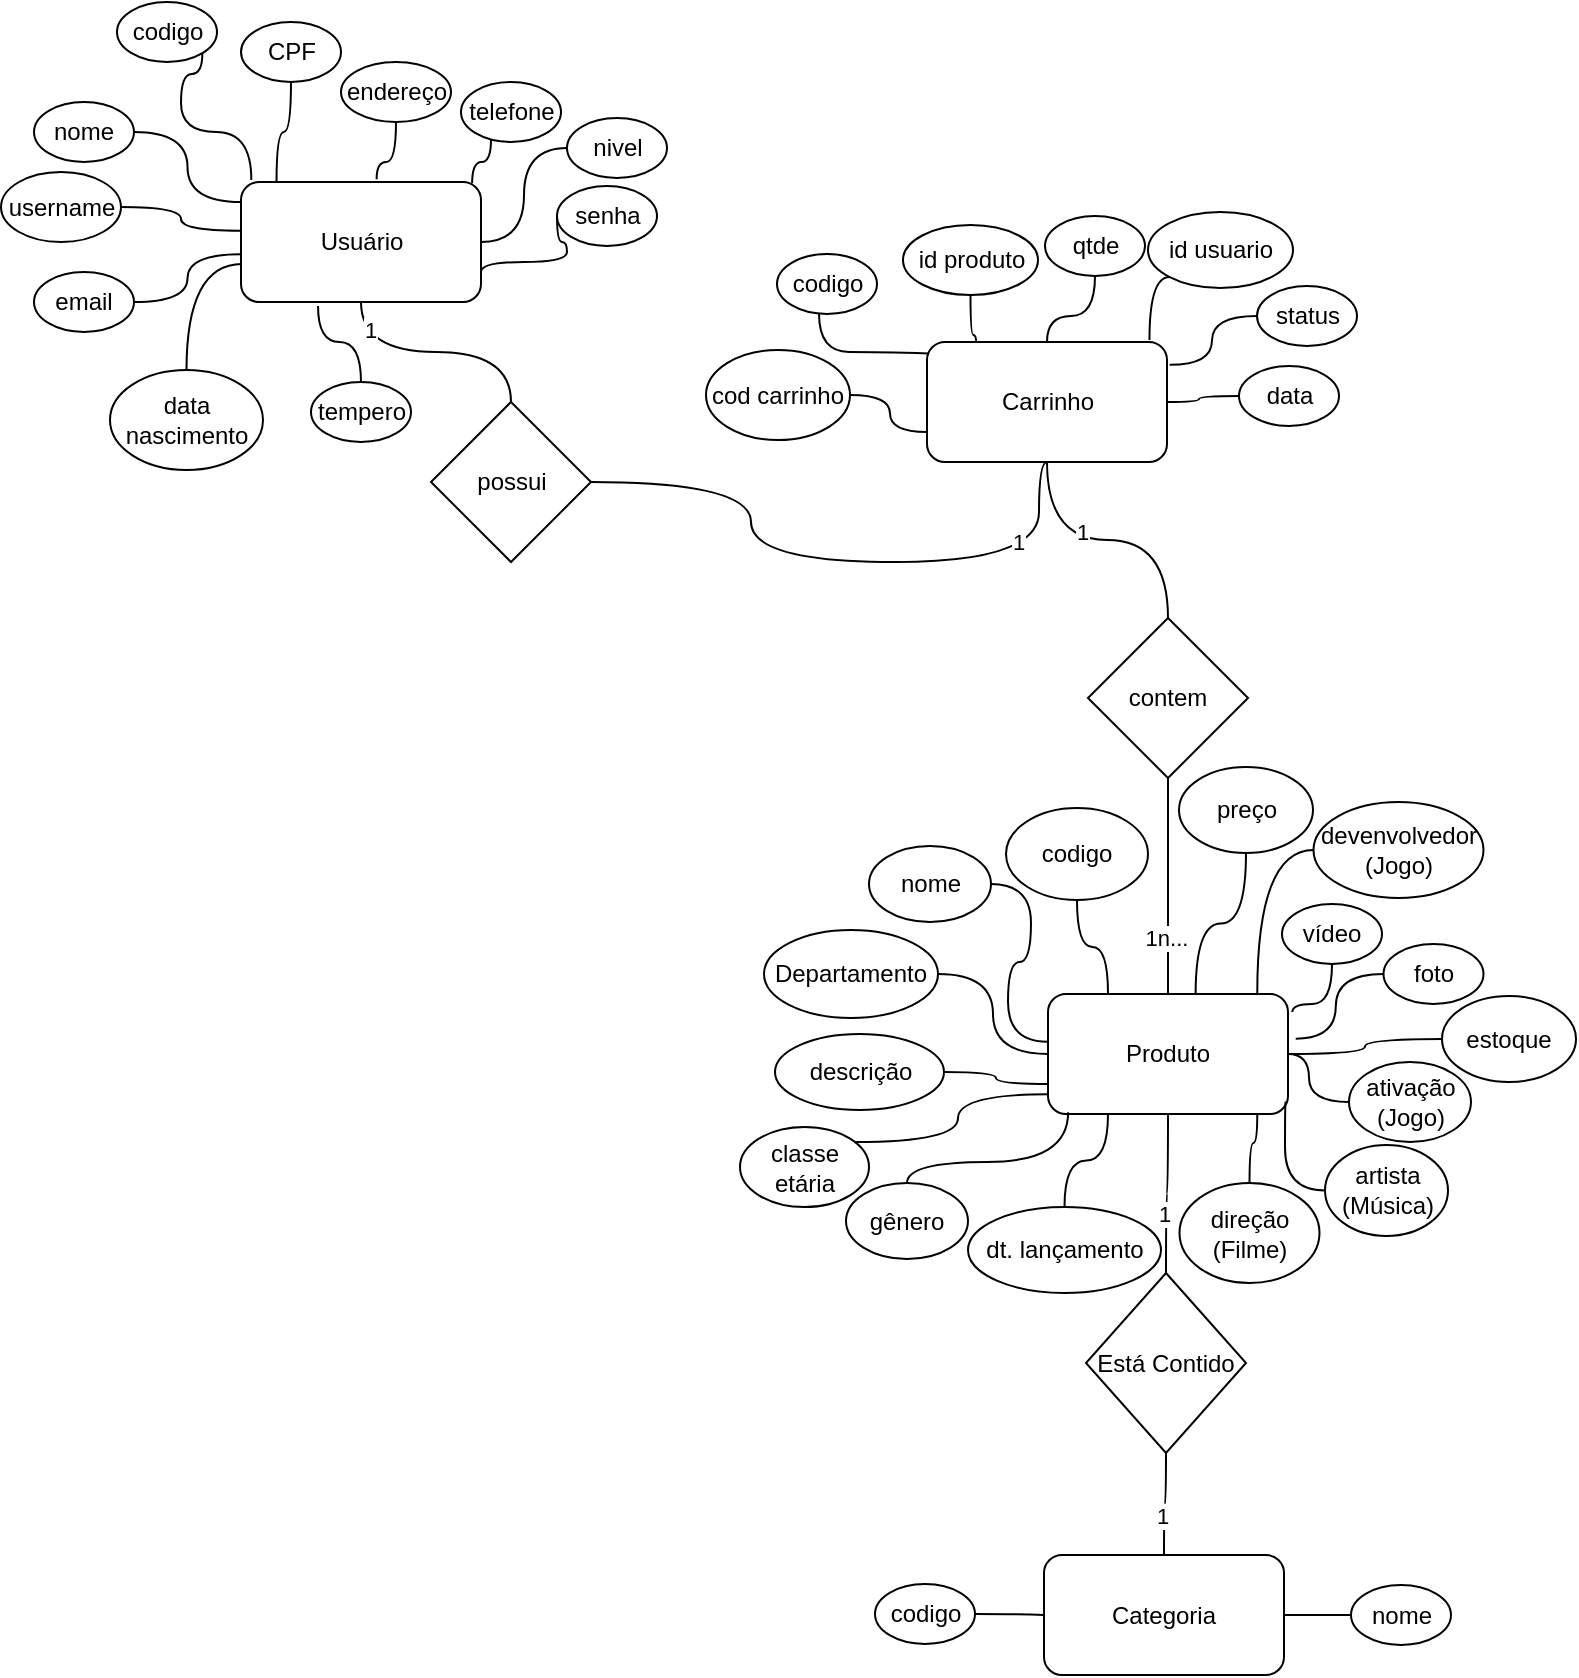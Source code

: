 <mxfile version="24.3.1" type="device">
  <diagram id="C5RBs43oDa-KdzZeNtuy" name="Page-1">
    <mxGraphModel dx="437" dy="508" grid="1" gridSize="10" guides="1" tooltips="1" connect="1" arrows="1" fold="1" page="1" pageScale="1" pageWidth="827" pageHeight="1169" math="0" shadow="0">
      <root>
        <mxCell id="WIyWlLk6GJQsqaUBKTNV-0" />
        <mxCell id="WIyWlLk6GJQsqaUBKTNV-1" parent="WIyWlLk6GJQsqaUBKTNV-0" />
        <mxCell id="MRMw07FqNxr71GYn_fIC-549" style="edgeStyle=orthogonalEdgeStyle;curved=1;rounded=0;orthogonalLoop=1;jettySize=auto;html=1;entryX=0.5;entryY=0;entryDx=0;entryDy=0;endArrow=none;endFill=0;" parent="WIyWlLk6GJQsqaUBKTNV-1" source="MRMw07FqNxr71GYn_fIC-403" target="MRMw07FqNxr71GYn_fIC-546" edge="1">
          <mxGeometry relative="1" as="geometry" />
        </mxCell>
        <mxCell id="XJIY88jKcDa-E0xkqowv-27" value="1" style="edgeLabel;html=1;align=center;verticalAlign=middle;resizable=0;points=[];" parent="MRMw07FqNxr71GYn_fIC-549" vertex="1" connectable="0">
          <mxGeometry x="0.26" y="-1" relative="1" as="geometry">
            <mxPoint as="offset" />
          </mxGeometry>
        </mxCell>
        <mxCell id="MRMw07FqNxr71GYn_fIC-403" value="Produto" style="rounded=1;whiteSpace=wrap;html=1;" parent="WIyWlLk6GJQsqaUBKTNV-1" vertex="1">
          <mxGeometry x="777" y="586" width="120" height="60" as="geometry" />
        </mxCell>
        <mxCell id="MRMw07FqNxr71GYn_fIC-559" style="edgeStyle=orthogonalEdgeStyle;curved=1;rounded=0;orthogonalLoop=1;jettySize=auto;html=1;entryX=0.5;entryY=0;entryDx=0;entryDy=0;endArrow=none;endFill=0;" parent="WIyWlLk6GJQsqaUBKTNV-1" source="MRMw07FqNxr71GYn_fIC-406" target="MRMw07FqNxr71GYn_fIC-557" edge="1">
          <mxGeometry relative="1" as="geometry" />
        </mxCell>
        <mxCell id="XJIY88jKcDa-E0xkqowv-23" value="1" style="edgeLabel;html=1;align=center;verticalAlign=middle;resizable=0;points=[];" parent="MRMw07FqNxr71GYn_fIC-559" vertex="1" connectable="0">
          <mxGeometry x="-0.773" y="4" relative="1" as="geometry">
            <mxPoint as="offset" />
          </mxGeometry>
        </mxCell>
        <mxCell id="MRMw07FqNxr71GYn_fIC-406" value="Usuário" style="rounded=1;whiteSpace=wrap;html=1;" parent="WIyWlLk6GJQsqaUBKTNV-1" vertex="1">
          <mxGeometry x="373.5" y="180" width="120" height="60" as="geometry" />
        </mxCell>
        <mxCell id="XJIY88jKcDa-E0xkqowv-22" style="edgeStyle=orthogonalEdgeStyle;curved=1;rounded=0;orthogonalLoop=1;jettySize=auto;html=1;entryX=0.5;entryY=0;entryDx=0;entryDy=0;endArrow=none;endFill=0;" parent="WIyWlLk6GJQsqaUBKTNV-1" source="MRMw07FqNxr71GYn_fIC-407" target="MRMw07FqNxr71GYn_fIC-562" edge="1">
          <mxGeometry relative="1" as="geometry" />
        </mxCell>
        <mxCell id="XJIY88jKcDa-E0xkqowv-26" value="1" style="edgeLabel;html=1;align=center;verticalAlign=middle;resizable=0;points=[];" parent="XJIY88jKcDa-E0xkqowv-22" vertex="1" connectable="0">
          <mxGeometry x="-0.19" y="4" relative="1" as="geometry">
            <mxPoint as="offset" />
          </mxGeometry>
        </mxCell>
        <mxCell id="MRMw07FqNxr71GYn_fIC-407" value="Carrinho" style="rounded=1;whiteSpace=wrap;html=1;" parent="WIyWlLk6GJQsqaUBKTNV-1" vertex="1">
          <mxGeometry x="716.5" y="260" width="120" height="60" as="geometry" />
        </mxCell>
        <mxCell id="MRMw07FqNxr71GYn_fIC-408" value="nome" style="ellipse;whiteSpace=wrap;html=1;" parent="WIyWlLk6GJQsqaUBKTNV-1" vertex="1">
          <mxGeometry x="270" y="140" width="50" height="30" as="geometry" />
        </mxCell>
        <mxCell id="MRMw07FqNxr71GYn_fIC-409" value="email" style="ellipse;whiteSpace=wrap;html=1;" parent="WIyWlLk6GJQsqaUBKTNV-1" vertex="1">
          <mxGeometry x="270" y="225" width="50" height="30" as="geometry" />
        </mxCell>
        <mxCell id="MRMw07FqNxr71GYn_fIC-410" value="senha" style="ellipse;whiteSpace=wrap;html=1;" parent="WIyWlLk6GJQsqaUBKTNV-1" vertex="1">
          <mxGeometry x="531.5" y="182" width="50" height="30" as="geometry" />
        </mxCell>
        <mxCell id="MRMw07FqNxr71GYn_fIC-411" value="nivel" style="ellipse;whiteSpace=wrap;html=1;" parent="WIyWlLk6GJQsqaUBKTNV-1" vertex="1">
          <mxGeometry x="536.5" y="148" width="50" height="30" as="geometry" />
        </mxCell>
        <mxCell id="MRMw07FqNxr71GYn_fIC-412" value="CPF" style="ellipse;whiteSpace=wrap;html=1;" parent="WIyWlLk6GJQsqaUBKTNV-1" vertex="1">
          <mxGeometry x="373.5" y="100" width="50" height="30" as="geometry" />
        </mxCell>
        <mxCell id="MRMw07FqNxr71GYn_fIC-413" value="endereço" style="ellipse;whiteSpace=wrap;html=1;" parent="WIyWlLk6GJQsqaUBKTNV-1" vertex="1">
          <mxGeometry x="423.5" y="120" width="55" height="30" as="geometry" />
        </mxCell>
        <mxCell id="MRMw07FqNxr71GYn_fIC-414" value="telefone" style="ellipse;whiteSpace=wrap;html=1;" parent="WIyWlLk6GJQsqaUBKTNV-1" vertex="1">
          <mxGeometry x="483.5" y="130" width="50" height="30" as="geometry" />
        </mxCell>
        <mxCell id="MRMw07FqNxr71GYn_fIC-418" style="edgeStyle=orthogonalEdgeStyle;rounded=0;orthogonalLoop=1;jettySize=auto;html=1;entryX=0.565;entryY=-0.023;entryDx=0;entryDy=0;entryPerimeter=0;strokeColor=default;endArrow=none;endFill=0;curved=1;" parent="WIyWlLk6GJQsqaUBKTNV-1" source="MRMw07FqNxr71GYn_fIC-413" target="MRMw07FqNxr71GYn_fIC-406" edge="1">
          <mxGeometry relative="1" as="geometry" />
        </mxCell>
        <mxCell id="MRMw07FqNxr71GYn_fIC-423" style="edgeStyle=orthogonalEdgeStyle;rounded=0;orthogonalLoop=1;jettySize=auto;html=1;entryX=0.148;entryY=-0.003;entryDx=0;entryDy=0;entryPerimeter=0;curved=1;endArrow=none;endFill=0;" parent="WIyWlLk6GJQsqaUBKTNV-1" source="MRMw07FqNxr71GYn_fIC-412" target="MRMw07FqNxr71GYn_fIC-406" edge="1">
          <mxGeometry relative="1" as="geometry" />
        </mxCell>
        <mxCell id="MRMw07FqNxr71GYn_fIC-426" style="edgeStyle=orthogonalEdgeStyle;curved=1;rounded=0;orthogonalLoop=1;jettySize=auto;html=1;entryX=0;entryY=0.167;entryDx=0;entryDy=0;entryPerimeter=0;endArrow=none;endFill=0;" parent="WIyWlLk6GJQsqaUBKTNV-1" source="MRMw07FqNxr71GYn_fIC-408" target="MRMw07FqNxr71GYn_fIC-406" edge="1">
          <mxGeometry relative="1" as="geometry" />
        </mxCell>
        <mxCell id="MRMw07FqNxr71GYn_fIC-427" style="edgeStyle=orthogonalEdgeStyle;curved=1;rounded=0;orthogonalLoop=1;jettySize=auto;html=1;entryX=-0.002;entryY=0.603;entryDx=0;entryDy=0;entryPerimeter=0;endArrow=none;endFill=0;" parent="WIyWlLk6GJQsqaUBKTNV-1" source="MRMw07FqNxr71GYn_fIC-409" target="MRMw07FqNxr71GYn_fIC-406" edge="1">
          <mxGeometry relative="1" as="geometry" />
        </mxCell>
        <mxCell id="MRMw07FqNxr71GYn_fIC-428" style="edgeStyle=orthogonalEdgeStyle;curved=1;rounded=0;orthogonalLoop=1;jettySize=auto;html=1;entryX=1;entryY=0.75;entryDx=0;entryDy=0;exitX=0;exitY=0.5;exitDx=0;exitDy=0;endArrow=none;endFill=0;" parent="WIyWlLk6GJQsqaUBKTNV-1" source="MRMw07FqNxr71GYn_fIC-410" target="MRMw07FqNxr71GYn_fIC-406" edge="1">
          <mxGeometry relative="1" as="geometry">
            <mxPoint x="353.5" y="268.03" as="sourcePoint" />
            <mxPoint x="381.9" y="240.0" as="targetPoint" />
            <Array as="points">
              <mxPoint x="536.5" y="210" />
              <mxPoint x="536.5" y="220" />
              <mxPoint x="493.5" y="220" />
            </Array>
          </mxGeometry>
        </mxCell>
        <mxCell id="MRMw07FqNxr71GYn_fIC-430" style="edgeStyle=orthogonalEdgeStyle;curved=1;rounded=0;orthogonalLoop=1;jettySize=auto;html=1;entryX=1;entryY=0.5;entryDx=0;entryDy=0;endArrow=none;endFill=0;" parent="WIyWlLk6GJQsqaUBKTNV-1" source="MRMw07FqNxr71GYn_fIC-411" target="MRMw07FqNxr71GYn_fIC-406" edge="1">
          <mxGeometry relative="1" as="geometry" />
        </mxCell>
        <mxCell id="MRMw07FqNxr71GYn_fIC-431" style="edgeStyle=orthogonalEdgeStyle;curved=1;rounded=0;orthogonalLoop=1;jettySize=auto;html=1;entryX=0.963;entryY=0.011;entryDx=0;entryDy=0;entryPerimeter=0;endArrow=none;endFill=0;" parent="WIyWlLk6GJQsqaUBKTNV-1" source="MRMw07FqNxr71GYn_fIC-414" target="MRMw07FqNxr71GYn_fIC-406" edge="1">
          <mxGeometry relative="1" as="geometry">
            <Array as="points">
              <mxPoint x="498.5" y="170" />
              <mxPoint x="489.5" y="170" />
            </Array>
          </mxGeometry>
        </mxCell>
        <mxCell id="MRMw07FqNxr71GYn_fIC-433" value="nome" style="ellipse;whiteSpace=wrap;html=1;" parent="WIyWlLk6GJQsqaUBKTNV-1" vertex="1">
          <mxGeometry x="687.5" y="512" width="61" height="38" as="geometry" />
        </mxCell>
        <mxCell id="MRMw07FqNxr71GYn_fIC-434" value="devenvolvedor&lt;div&gt;(Jogo)&lt;/div&gt;" style="ellipse;whiteSpace=wrap;html=1;" parent="WIyWlLk6GJQsqaUBKTNV-1" vertex="1">
          <mxGeometry x="909.75" y="490" width="85" height="48" as="geometry" />
        </mxCell>
        <mxCell id="MRMw07FqNxr71GYn_fIC-435" value="classe&lt;div&gt;etária&lt;/div&gt;" style="ellipse;whiteSpace=wrap;html=1;" parent="WIyWlLk6GJQsqaUBKTNV-1" vertex="1">
          <mxGeometry x="623" y="652.5" width="64.5" height="40" as="geometry" />
        </mxCell>
        <mxCell id="XJIY88jKcDa-E0xkqowv-17" style="edgeStyle=orthogonalEdgeStyle;curved=1;rounded=0;orthogonalLoop=1;jettySize=auto;html=1;entryX=1;entryY=0.5;entryDx=0;entryDy=0;endArrow=none;endFill=0;" parent="WIyWlLk6GJQsqaUBKTNV-1" source="MRMw07FqNxr71GYn_fIC-436" target="MRMw07FqNxr71GYn_fIC-403" edge="1">
          <mxGeometry relative="1" as="geometry" />
        </mxCell>
        <mxCell id="MRMw07FqNxr71GYn_fIC-436" value="ativação&lt;div&gt;(Jogo)&lt;/div&gt;" style="ellipse;whiteSpace=wrap;html=1;" parent="WIyWlLk6GJQsqaUBKTNV-1" vertex="1">
          <mxGeometry x="927.5" y="620" width="61" height="40" as="geometry" />
        </mxCell>
        <mxCell id="XJIY88jKcDa-E0xkqowv-10" style="edgeStyle=orthogonalEdgeStyle;curved=1;rounded=0;orthogonalLoop=1;jettySize=auto;html=1;entryX=0.25;entryY=1;entryDx=0;entryDy=0;endArrow=none;endFill=0;" parent="WIyWlLk6GJQsqaUBKTNV-1" source="MRMw07FqNxr71GYn_fIC-437" target="MRMw07FqNxr71GYn_fIC-403" edge="1">
          <mxGeometry relative="1" as="geometry" />
        </mxCell>
        <mxCell id="MRMw07FqNxr71GYn_fIC-437" value="dt. lançamento" style="ellipse;whiteSpace=wrap;html=1;" parent="WIyWlLk6GJQsqaUBKTNV-1" vertex="1">
          <mxGeometry x="737" y="692.5" width="96.5" height="43" as="geometry" />
        </mxCell>
        <mxCell id="MRMw07FqNxr71GYn_fIC-441" value="codigo" style="ellipse;whiteSpace=wrap;html=1;" parent="WIyWlLk6GJQsqaUBKTNV-1" vertex="1">
          <mxGeometry x="311.5" y="90" width="50" height="30" as="geometry" />
        </mxCell>
        <mxCell id="MRMw07FqNxr71GYn_fIC-442" style="edgeStyle=orthogonalEdgeStyle;curved=1;rounded=0;orthogonalLoop=1;jettySize=auto;html=1;exitX=1;exitY=1;exitDx=0;exitDy=0;entryX=0.043;entryY=-0.017;entryDx=0;entryDy=0;entryPerimeter=0;endArrow=none;endFill=0;" parent="WIyWlLk6GJQsqaUBKTNV-1" source="MRMw07FqNxr71GYn_fIC-441" target="MRMw07FqNxr71GYn_fIC-406" edge="1">
          <mxGeometry relative="1" as="geometry">
            <Array as="points">
              <mxPoint x="343.5" y="126" />
              <mxPoint x="343.5" y="155" />
              <mxPoint x="378.5" y="155" />
            </Array>
          </mxGeometry>
        </mxCell>
        <mxCell id="XJIY88jKcDa-E0xkqowv-4" style="edgeStyle=orthogonalEdgeStyle;curved=1;rounded=0;orthogonalLoop=1;jettySize=auto;html=1;entryX=0.25;entryY=0;entryDx=0;entryDy=0;endArrow=none;endFill=0;" parent="WIyWlLk6GJQsqaUBKTNV-1" source="MRMw07FqNxr71GYn_fIC-443" target="MRMw07FqNxr71GYn_fIC-403" edge="1">
          <mxGeometry relative="1" as="geometry" />
        </mxCell>
        <mxCell id="MRMw07FqNxr71GYn_fIC-443" value="codigo" style="ellipse;whiteSpace=wrap;html=1;" parent="WIyWlLk6GJQsqaUBKTNV-1" vertex="1">
          <mxGeometry x="756" y="493" width="71" height="46" as="geometry" />
        </mxCell>
        <mxCell id="XJIY88jKcDa-E0xkqowv-8" style="edgeStyle=orthogonalEdgeStyle;curved=1;rounded=0;orthogonalLoop=1;jettySize=auto;html=1;entryX=0;entryY=0.75;entryDx=0;entryDy=0;endArrow=none;endFill=0;" parent="WIyWlLk6GJQsqaUBKTNV-1" source="MRMw07FqNxr71GYn_fIC-448" target="MRMw07FqNxr71GYn_fIC-403" edge="1">
          <mxGeometry relative="1" as="geometry" />
        </mxCell>
        <mxCell id="MRMw07FqNxr71GYn_fIC-448" value="descrição" style="ellipse;whiteSpace=wrap;html=1;" parent="WIyWlLk6GJQsqaUBKTNV-1" vertex="1">
          <mxGeometry x="640.5" y="606" width="84.5" height="38" as="geometry" />
        </mxCell>
        <mxCell id="MRMw07FqNxr71GYn_fIC-456" value="Categoria" style="rounded=1;whiteSpace=wrap;html=1;" parent="WIyWlLk6GJQsqaUBKTNV-1" vertex="1">
          <mxGeometry x="775" y="866.5" width="120" height="60" as="geometry" />
        </mxCell>
        <mxCell id="MRMw07FqNxr71GYn_fIC-520" value="" style="edgeStyle=orthogonalEdgeStyle;curved=1;rounded=0;orthogonalLoop=1;jettySize=auto;html=1;endArrow=none;endFill=0;" parent="WIyWlLk6GJQsqaUBKTNV-1" source="MRMw07FqNxr71GYn_fIC-458" target="MRMw07FqNxr71GYn_fIC-456" edge="1">
          <mxGeometry relative="1" as="geometry" />
        </mxCell>
        <mxCell id="MRMw07FqNxr71GYn_fIC-458" value="codigo" style="ellipse;whiteSpace=wrap;html=1;" parent="WIyWlLk6GJQsqaUBKTNV-1" vertex="1">
          <mxGeometry x="690.5" y="881" width="50" height="30" as="geometry" />
        </mxCell>
        <mxCell id="MRMw07FqNxr71GYn_fIC-521" value="" style="edgeStyle=orthogonalEdgeStyle;curved=1;rounded=0;orthogonalLoop=1;jettySize=auto;html=1;endArrow=none;endFill=0;" parent="WIyWlLk6GJQsqaUBKTNV-1" source="MRMw07FqNxr71GYn_fIC-459" target="MRMw07FqNxr71GYn_fIC-456" edge="1">
          <mxGeometry relative="1" as="geometry" />
        </mxCell>
        <mxCell id="MRMw07FqNxr71GYn_fIC-459" value="nome" style="ellipse;whiteSpace=wrap;html=1;" parent="WIyWlLk6GJQsqaUBKTNV-1" vertex="1">
          <mxGeometry x="928.5" y="881.5" width="50" height="30" as="geometry" />
        </mxCell>
        <mxCell id="MRMw07FqNxr71GYn_fIC-465" value="preço" style="ellipse;whiteSpace=wrap;html=1;" parent="WIyWlLk6GJQsqaUBKTNV-1" vertex="1">
          <mxGeometry x="842.5" y="472.5" width="67" height="43" as="geometry" />
        </mxCell>
        <mxCell id="MRMw07FqNxr71GYn_fIC-468" value="direção&lt;div&gt;(Filme)&lt;/div&gt;" style="ellipse;whiteSpace=wrap;html=1;" parent="WIyWlLk6GJQsqaUBKTNV-1" vertex="1">
          <mxGeometry x="842.75" y="680.5" width="70" height="50" as="geometry" />
        </mxCell>
        <mxCell id="MRMw07FqNxr71GYn_fIC-485" value="artista&lt;div&gt;(Música)&lt;/div&gt;" style="ellipse;whiteSpace=wrap;html=1;" parent="WIyWlLk6GJQsqaUBKTNV-1" vertex="1">
          <mxGeometry x="915.5" y="661.5" width="61.5" height="45.5" as="geometry" />
        </mxCell>
        <mxCell id="MRMw07FqNxr71GYn_fIC-513" value="" style="edgeStyle=orthogonalEdgeStyle;curved=1;rounded=0;orthogonalLoop=1;jettySize=auto;html=1;endArrow=none;endFill=0;" parent="WIyWlLk6GJQsqaUBKTNV-1" source="MRMw07FqNxr71GYn_fIC-499" target="MRMw07FqNxr71GYn_fIC-407" edge="1">
          <mxGeometry relative="1" as="geometry" />
        </mxCell>
        <mxCell id="MRMw07FqNxr71GYn_fIC-499" value="qtde" style="ellipse;whiteSpace=wrap;html=1;" parent="WIyWlLk6GJQsqaUBKTNV-1" vertex="1">
          <mxGeometry x="775.5" y="197" width="50" height="30" as="geometry" />
        </mxCell>
        <mxCell id="MRMw07FqNxr71GYn_fIC-511" style="edgeStyle=orthogonalEdgeStyle;curved=1;rounded=0;orthogonalLoop=1;jettySize=auto;html=1;exitX=0;exitY=0.5;exitDx=0;exitDy=0;entryX=1.011;entryY=0.19;entryDx=0;entryDy=0;entryPerimeter=0;endArrow=none;endFill=0;" parent="WIyWlLk6GJQsqaUBKTNV-1" source="MRMw07FqNxr71GYn_fIC-500" target="MRMw07FqNxr71GYn_fIC-407" edge="1">
          <mxGeometry relative="1" as="geometry">
            <mxPoint x="852.5" y="270" as="targetPoint" />
          </mxGeometry>
        </mxCell>
        <mxCell id="MRMw07FqNxr71GYn_fIC-500" value="status" style="ellipse;whiteSpace=wrap;html=1;" parent="WIyWlLk6GJQsqaUBKTNV-1" vertex="1">
          <mxGeometry x="881.5" y="232" width="50" height="30" as="geometry" />
        </mxCell>
        <mxCell id="MRMw07FqNxr71GYn_fIC-503" value="id produto" style="ellipse;whiteSpace=wrap;html=1;" parent="WIyWlLk6GJQsqaUBKTNV-1" vertex="1">
          <mxGeometry x="704.5" y="201.5" width="67.5" height="35" as="geometry" />
        </mxCell>
        <mxCell id="MRMw07FqNxr71GYn_fIC-504" value="codigo" style="ellipse;whiteSpace=wrap;html=1;" parent="WIyWlLk6GJQsqaUBKTNV-1" vertex="1">
          <mxGeometry x="641.5" y="216" width="50" height="30" as="geometry" />
        </mxCell>
        <mxCell id="MRMw07FqNxr71GYn_fIC-506" value="id usuario" style="ellipse;whiteSpace=wrap;html=1;" parent="WIyWlLk6GJQsqaUBKTNV-1" vertex="1">
          <mxGeometry x="827" y="195" width="72.5" height="38" as="geometry" />
        </mxCell>
        <mxCell id="MRMw07FqNxr71GYn_fIC-508" value="" style="edgeStyle=orthogonalEdgeStyle;curved=1;rounded=0;orthogonalLoop=1;jettySize=auto;html=1;endArrow=none;endFill=0;" parent="WIyWlLk6GJQsqaUBKTNV-1" source="MRMw07FqNxr71GYn_fIC-507" target="MRMw07FqNxr71GYn_fIC-407" edge="1">
          <mxGeometry relative="1" as="geometry" />
        </mxCell>
        <mxCell id="MRMw07FqNxr71GYn_fIC-507" value="data" style="ellipse;whiteSpace=wrap;html=1;" parent="WIyWlLk6GJQsqaUBKTNV-1" vertex="1">
          <mxGeometry x="872.5" y="272" width="50" height="30" as="geometry" />
        </mxCell>
        <mxCell id="MRMw07FqNxr71GYn_fIC-512" style="edgeStyle=orthogonalEdgeStyle;curved=1;rounded=0;orthogonalLoop=1;jettySize=auto;html=1;exitX=0;exitY=1;exitDx=0;exitDy=0;entryX=0.927;entryY=-0.016;entryDx=0;entryDy=0;entryPerimeter=0;endArrow=none;endFill=0;" parent="WIyWlLk6GJQsqaUBKTNV-1" source="MRMw07FqNxr71GYn_fIC-506" target="MRMw07FqNxr71GYn_fIC-407" edge="1">
          <mxGeometry relative="1" as="geometry" />
        </mxCell>
        <mxCell id="MRMw07FqNxr71GYn_fIC-515" style="edgeStyle=orthogonalEdgeStyle;curved=1;rounded=0;orthogonalLoop=1;jettySize=auto;html=1;entryX=0.205;entryY=0.008;entryDx=0;entryDy=0;entryPerimeter=0;endArrow=none;endFill=0;" parent="WIyWlLk6GJQsqaUBKTNV-1" source="MRMw07FqNxr71GYn_fIC-503" target="MRMw07FqNxr71GYn_fIC-407" edge="1">
          <mxGeometry relative="1" as="geometry" />
        </mxCell>
        <mxCell id="MRMw07FqNxr71GYn_fIC-519" style="edgeStyle=orthogonalEdgeStyle;curved=1;rounded=0;orthogonalLoop=1;jettySize=auto;html=1;entryX=0.007;entryY=0.095;entryDx=0;entryDy=0;entryPerimeter=0;endArrow=none;endFill=0;" parent="WIyWlLk6GJQsqaUBKTNV-1" source="MRMw07FqNxr71GYn_fIC-504" target="MRMw07FqNxr71GYn_fIC-407" edge="1">
          <mxGeometry relative="1" as="geometry">
            <Array as="points">
              <mxPoint x="662.5" y="265" />
              <mxPoint x="692.5" y="265" />
            </Array>
          </mxGeometry>
        </mxCell>
        <mxCell id="MRMw07FqNxr71GYn_fIC-551" style="edgeStyle=orthogonalEdgeStyle;curved=1;rounded=0;orthogonalLoop=1;jettySize=auto;html=1;entryX=0.5;entryY=0;entryDx=0;entryDy=0;endArrow=none;endFill=0;" parent="WIyWlLk6GJQsqaUBKTNV-1" source="MRMw07FqNxr71GYn_fIC-546" target="MRMw07FqNxr71GYn_fIC-456" edge="1">
          <mxGeometry relative="1" as="geometry" />
        </mxCell>
        <mxCell id="XJIY88jKcDa-E0xkqowv-28" value="1" style="edgeLabel;html=1;align=center;verticalAlign=middle;resizable=0;points=[];" parent="MRMw07FqNxr71GYn_fIC-551" vertex="1" connectable="0">
          <mxGeometry x="0.234" y="-1" relative="1" as="geometry">
            <mxPoint as="offset" />
          </mxGeometry>
        </mxCell>
        <mxCell id="MRMw07FqNxr71GYn_fIC-546" value="Está Contido" style="rhombus;whiteSpace=wrap;html=1;" parent="WIyWlLk6GJQsqaUBKTNV-1" vertex="1">
          <mxGeometry x="796" y="725.5" width="80" height="90" as="geometry" />
        </mxCell>
        <mxCell id="MRMw07FqNxr71GYn_fIC-560" style="edgeStyle=orthogonalEdgeStyle;curved=1;rounded=0;orthogonalLoop=1;jettySize=auto;html=1;entryX=0.5;entryY=1;entryDx=0;entryDy=0;endArrow=none;endFill=0;" parent="WIyWlLk6GJQsqaUBKTNV-1" source="MRMw07FqNxr71GYn_fIC-557" target="MRMw07FqNxr71GYn_fIC-407" edge="1">
          <mxGeometry relative="1" as="geometry">
            <Array as="points">
              <mxPoint x="628.5" y="330" />
              <mxPoint x="628.5" y="370" />
              <mxPoint x="772.5" y="370" />
            </Array>
          </mxGeometry>
        </mxCell>
        <mxCell id="XJIY88jKcDa-E0xkqowv-24" value="1" style="edgeLabel;html=1;align=center;verticalAlign=middle;resizable=0;points=[];" parent="MRMw07FqNxr71GYn_fIC-560" vertex="1" connectable="0">
          <mxGeometry x="0.75" y="5" relative="1" as="geometry">
            <mxPoint x="-6" y="4" as="offset" />
          </mxGeometry>
        </mxCell>
        <mxCell id="MRMw07FqNxr71GYn_fIC-557" value="possui" style="rhombus;whiteSpace=wrap;html=1;" parent="WIyWlLk6GJQsqaUBKTNV-1" vertex="1">
          <mxGeometry x="468.5" y="290" width="80" height="80" as="geometry" />
        </mxCell>
        <mxCell id="XJIY88jKcDa-E0xkqowv-0" style="edgeStyle=orthogonalEdgeStyle;rounded=0;orthogonalLoop=1;jettySize=auto;html=1;entryX=0.5;entryY=0;entryDx=0;entryDy=0;endArrow=none;endFill=0;" parent="WIyWlLk6GJQsqaUBKTNV-1" source="MRMw07FqNxr71GYn_fIC-562" target="MRMw07FqNxr71GYn_fIC-403" edge="1">
          <mxGeometry relative="1" as="geometry" />
        </mxCell>
        <mxCell id="XJIY88jKcDa-E0xkqowv-25" value="1n..." style="edgeLabel;html=1;align=center;verticalAlign=middle;resizable=0;points=[];" parent="XJIY88jKcDa-E0xkqowv-0" vertex="1" connectable="0">
          <mxGeometry x="0.481" y="-1" relative="1" as="geometry">
            <mxPoint as="offset" />
          </mxGeometry>
        </mxCell>
        <mxCell id="MRMw07FqNxr71GYn_fIC-562" value="contem" style="rhombus;whiteSpace=wrap;html=1;" parent="WIyWlLk6GJQsqaUBKTNV-1" vertex="1">
          <mxGeometry x="797" y="398" width="80" height="80" as="geometry" />
        </mxCell>
        <mxCell id="XJIY88jKcDa-E0xkqowv-7" style="edgeStyle=orthogonalEdgeStyle;curved=1;rounded=0;orthogonalLoop=1;jettySize=auto;html=1;entryX=-0.003;entryY=0.397;entryDx=0;entryDy=0;entryPerimeter=0;endArrow=none;endFill=0;" parent="WIyWlLk6GJQsqaUBKTNV-1" source="MRMw07FqNxr71GYn_fIC-433" target="MRMw07FqNxr71GYn_fIC-403" edge="1">
          <mxGeometry relative="1" as="geometry" />
        </mxCell>
        <mxCell id="XJIY88jKcDa-E0xkqowv-13" style="edgeStyle=orthogonalEdgeStyle;curved=1;rounded=0;orthogonalLoop=1;jettySize=auto;html=1;entryX=0.872;entryY=-0.006;entryDx=0;entryDy=0;entryPerimeter=0;endArrow=none;endFill=0;" parent="WIyWlLk6GJQsqaUBKTNV-1" source="MRMw07FqNxr71GYn_fIC-434" target="MRMw07FqNxr71GYn_fIC-403" edge="1">
          <mxGeometry relative="1" as="geometry" />
        </mxCell>
        <mxCell id="XJIY88jKcDa-E0xkqowv-15" style="edgeStyle=orthogonalEdgeStyle;curved=1;rounded=0;orthogonalLoop=1;jettySize=auto;html=1;entryX=0.615;entryY=0.008;entryDx=0;entryDy=0;entryPerimeter=0;endArrow=none;endFill=0;" parent="WIyWlLk6GJQsqaUBKTNV-1" source="MRMw07FqNxr71GYn_fIC-465" target="MRMw07FqNxr71GYn_fIC-403" edge="1">
          <mxGeometry relative="1" as="geometry" />
        </mxCell>
        <mxCell id="XJIY88jKcDa-E0xkqowv-18" style="edgeStyle=orthogonalEdgeStyle;curved=1;rounded=0;orthogonalLoop=1;jettySize=auto;html=1;entryX=0.99;entryY=0.897;entryDx=0;entryDy=0;entryPerimeter=0;endArrow=none;endFill=0;" parent="WIyWlLk6GJQsqaUBKTNV-1" source="MRMw07FqNxr71GYn_fIC-485" target="MRMw07FqNxr71GYn_fIC-403" edge="1">
          <mxGeometry relative="1" as="geometry" />
        </mxCell>
        <mxCell id="XJIY88jKcDa-E0xkqowv-21" style="edgeStyle=orthogonalEdgeStyle;curved=1;rounded=0;orthogonalLoop=1;jettySize=auto;html=1;entryX=0.872;entryY=1.008;entryDx=0;entryDy=0;entryPerimeter=0;endArrow=none;endFill=0;" parent="WIyWlLk6GJQsqaUBKTNV-1" source="MRMw07FqNxr71GYn_fIC-468" target="MRMw07FqNxr71GYn_fIC-403" edge="1">
          <mxGeometry relative="1" as="geometry" />
        </mxCell>
        <mxCell id="AsTc4dM1SY0bDEqPMffK-0" value="username" style="ellipse;whiteSpace=wrap;html=1;" parent="WIyWlLk6GJQsqaUBKTNV-1" vertex="1">
          <mxGeometry x="253.5" y="175" width="60" height="35" as="geometry" />
        </mxCell>
        <mxCell id="AsTc4dM1SY0bDEqPMffK-2" style="edgeStyle=orthogonalEdgeStyle;rounded=0;orthogonalLoop=1;jettySize=auto;html=1;entryX=-0.004;entryY=0.406;entryDx=0;entryDy=0;entryPerimeter=0;endArrow=none;endFill=0;curved=1;" parent="WIyWlLk6GJQsqaUBKTNV-1" source="AsTc4dM1SY0bDEqPMffK-0" target="MRMw07FqNxr71GYn_fIC-406" edge="1">
          <mxGeometry relative="1" as="geometry" />
        </mxCell>
        <mxCell id="7tL5FBdcpatnjDfj03IA-0" value="data nascimento" style="ellipse;whiteSpace=wrap;html=1;" parent="WIyWlLk6GJQsqaUBKTNV-1" vertex="1">
          <mxGeometry x="308" y="274" width="76.5" height="50" as="geometry" />
        </mxCell>
        <mxCell id="7tL5FBdcpatnjDfj03IA-2" value="tempero" style="ellipse;whiteSpace=wrap;html=1;" parent="WIyWlLk6GJQsqaUBKTNV-1" vertex="1">
          <mxGeometry x="408.5" y="280" width="50" height="30" as="geometry" />
        </mxCell>
        <mxCell id="7tL5FBdcpatnjDfj03IA-4" style="edgeStyle=orthogonalEdgeStyle;rounded=0;orthogonalLoop=1;jettySize=auto;html=1;entryX=0.321;entryY=1.033;entryDx=0;entryDy=0;entryPerimeter=0;endArrow=none;endFill=0;curved=1;" parent="WIyWlLk6GJQsqaUBKTNV-1" source="7tL5FBdcpatnjDfj03IA-2" target="MRMw07FqNxr71GYn_fIC-406" edge="1">
          <mxGeometry relative="1" as="geometry" />
        </mxCell>
        <mxCell id="wUidHDHsEpfbRSio7XRb-1" style="edgeStyle=orthogonalEdgeStyle;rounded=0;orthogonalLoop=1;jettySize=auto;html=1;entryX=0;entryY=0.75;entryDx=0;entryDy=0;endArrow=none;endFill=0;curved=1;" parent="WIyWlLk6GJQsqaUBKTNV-1" source="wUidHDHsEpfbRSio7XRb-0" target="MRMw07FqNxr71GYn_fIC-407" edge="1">
          <mxGeometry relative="1" as="geometry" />
        </mxCell>
        <mxCell id="wUidHDHsEpfbRSio7XRb-0" value="cod carrinho" style="ellipse;whiteSpace=wrap;html=1;" parent="WIyWlLk6GJQsqaUBKTNV-1" vertex="1">
          <mxGeometry x="606" y="264" width="72" height="45" as="geometry" />
        </mxCell>
        <mxCell id="wUidHDHsEpfbRSio7XRb-2" value="vídeo" style="ellipse;whiteSpace=wrap;html=1;" parent="WIyWlLk6GJQsqaUBKTNV-1" vertex="1">
          <mxGeometry x="894" y="541" width="50" height="30" as="geometry" />
        </mxCell>
        <mxCell id="wUidHDHsEpfbRSio7XRb-8" style="edgeStyle=orthogonalEdgeStyle;rounded=0;orthogonalLoop=1;jettySize=auto;html=1;entryX=0;entryY=0.5;entryDx=0;entryDy=0;endArrow=none;endFill=0;curved=1;" parent="WIyWlLk6GJQsqaUBKTNV-1" source="wUidHDHsEpfbRSio7XRb-3" target="MRMw07FqNxr71GYn_fIC-403" edge="1">
          <mxGeometry relative="1" as="geometry" />
        </mxCell>
        <mxCell id="wUidHDHsEpfbRSio7XRb-3" value="Departamento" style="ellipse;whiteSpace=wrap;html=1;" parent="WIyWlLk6GJQsqaUBKTNV-1" vertex="1">
          <mxGeometry x="635" y="554" width="87" height="44" as="geometry" />
        </mxCell>
        <mxCell id="wUidHDHsEpfbRSio7XRb-4" value="foto" style="ellipse;whiteSpace=wrap;html=1;" parent="WIyWlLk6GJQsqaUBKTNV-1" vertex="1">
          <mxGeometry x="944.75" y="561" width="50" height="30" as="geometry" />
        </mxCell>
        <mxCell id="wUidHDHsEpfbRSio7XRb-5" style="edgeStyle=orthogonalEdgeStyle;rounded=0;orthogonalLoop=1;jettySize=auto;html=1;entryX=1.018;entryY=0.15;entryDx=0;entryDy=0;entryPerimeter=0;endArrow=none;endFill=0;curved=1;" parent="WIyWlLk6GJQsqaUBKTNV-1" source="wUidHDHsEpfbRSio7XRb-2" target="MRMw07FqNxr71GYn_fIC-403" edge="1">
          <mxGeometry relative="1" as="geometry" />
        </mxCell>
        <mxCell id="wUidHDHsEpfbRSio7XRb-6" style="edgeStyle=orthogonalEdgeStyle;rounded=0;orthogonalLoop=1;jettySize=auto;html=1;entryX=1.032;entryY=0.372;entryDx=0;entryDy=0;entryPerimeter=0;endArrow=none;endFill=0;curved=1;" parent="WIyWlLk6GJQsqaUBKTNV-1" source="wUidHDHsEpfbRSio7XRb-4" target="MRMw07FqNxr71GYn_fIC-403" edge="1">
          <mxGeometry relative="1" as="geometry" />
        </mxCell>
        <mxCell id="tixMLf_c8yYyvpXp6sKj-0" style="edgeStyle=orthogonalEdgeStyle;rounded=0;orthogonalLoop=1;jettySize=auto;html=1;endArrow=none;endFill=0;curved=1;" parent="WIyWlLk6GJQsqaUBKTNV-1" source="BZwyvkxw_IcUwh35Gmjl-0" target="MRMw07FqNxr71GYn_fIC-403" edge="1">
          <mxGeometry relative="1" as="geometry" />
        </mxCell>
        <mxCell id="BZwyvkxw_IcUwh35Gmjl-0" value="estoque" style="ellipse;whiteSpace=wrap;html=1;" parent="WIyWlLk6GJQsqaUBKTNV-1" vertex="1">
          <mxGeometry x="974" y="587" width="67" height="43" as="geometry" />
        </mxCell>
        <mxCell id="PMlxxPN5nCvZNBHDCggk-0" style="edgeStyle=orthogonalEdgeStyle;rounded=0;orthogonalLoop=1;jettySize=auto;html=1;entryX=0.004;entryY=0.683;entryDx=0;entryDy=0;entryPerimeter=0;endArrow=none;endFill=0;curved=1;" edge="1" parent="WIyWlLk6GJQsqaUBKTNV-1" source="7tL5FBdcpatnjDfj03IA-0" target="MRMw07FqNxr71GYn_fIC-406">
          <mxGeometry relative="1" as="geometry" />
        </mxCell>
        <mxCell id="PMlxxPN5nCvZNBHDCggk-1" value="gênero" style="ellipse;whiteSpace=wrap;html=1;" vertex="1" parent="WIyWlLk6GJQsqaUBKTNV-1">
          <mxGeometry x="676" y="680.5" width="61" height="38" as="geometry" />
        </mxCell>
        <mxCell id="PMlxxPN5nCvZNBHDCggk-2" style="edgeStyle=orthogonalEdgeStyle;rounded=0;orthogonalLoop=1;jettySize=auto;html=1;entryX=0.084;entryY=0.985;entryDx=0;entryDy=0;entryPerimeter=0;curved=1;endArrow=none;endFill=0;" edge="1" parent="WIyWlLk6GJQsqaUBKTNV-1" source="PMlxxPN5nCvZNBHDCggk-1" target="MRMw07FqNxr71GYn_fIC-403">
          <mxGeometry relative="1" as="geometry">
            <Array as="points">
              <mxPoint x="707" y="670" />
              <mxPoint x="787" y="670" />
            </Array>
          </mxGeometry>
        </mxCell>
        <mxCell id="PMlxxPN5nCvZNBHDCggk-4" style="edgeStyle=orthogonalEdgeStyle;curved=1;rounded=0;orthogonalLoop=1;jettySize=auto;html=1;entryX=-0.002;entryY=0.836;entryDx=0;entryDy=0;entryPerimeter=0;endArrow=none;endFill=0;" edge="1" parent="WIyWlLk6GJQsqaUBKTNV-1" source="MRMw07FqNxr71GYn_fIC-435" target="MRMw07FqNxr71GYn_fIC-403">
          <mxGeometry relative="1" as="geometry">
            <Array as="points">
              <mxPoint x="732" y="660" />
              <mxPoint x="732" y="636" />
            </Array>
          </mxGeometry>
        </mxCell>
      </root>
    </mxGraphModel>
  </diagram>
</mxfile>
